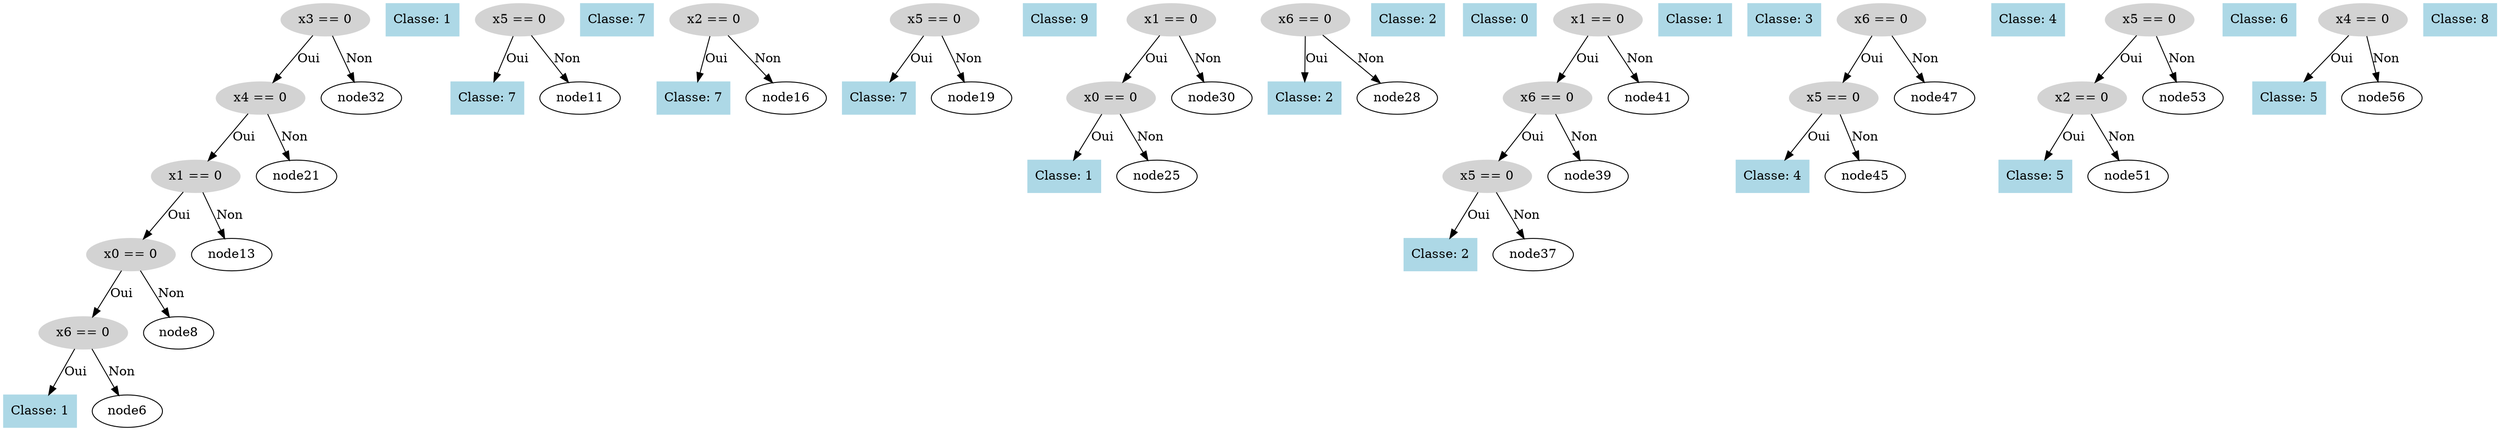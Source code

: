 digraph DecisionTree {
  node0 [label="x3 == 0", shape=ellipse, style=filled, color=lightgray];
  node0 -> node1 [label="Oui"];
  node1 [label="x4 == 0", shape=ellipse, style=filled, color=lightgray];
  node1 -> node2 [label="Oui"];
  node2 [label="x1 == 0", shape=ellipse, style=filled, color=lightgray];
  node2 -> node3 [label="Oui"];
  node3 [label="x0 == 0", shape=ellipse, style=filled, color=lightgray];
  node3 -> node4 [label="Oui"];
  node4 [label="x6 == 0", shape=ellipse, style=filled, color=lightgray];
  node4 -> node5 [label="Oui"];
  node5 [label="Classe: 1", shape=box, style=filled, color=lightblue];
  node4 -> node6 [label="Non"];
  node7 [label="Classe: 1", shape=box, style=filled, color=lightblue];
  node3 -> node8 [label="Non"];
  node9 [label="x5 == 0", shape=ellipse, style=filled, color=lightgray];
  node9 -> node10 [label="Oui"];
  node10 [label="Classe: 7", shape=box, style=filled, color=lightblue];
  node9 -> node11 [label="Non"];
  node12 [label="Classe: 7", shape=box, style=filled, color=lightblue];
  node2 -> node13 [label="Non"];
  node14 [label="x2 == 0", shape=ellipse, style=filled, color=lightgray];
  node14 -> node15 [label="Oui"];
  node15 [label="Classe: 7", shape=box, style=filled, color=lightblue];
  node14 -> node16 [label="Non"];
  node17 [label="x5 == 0", shape=ellipse, style=filled, color=lightgray];
  node17 -> node18 [label="Oui"];
  node18 [label="Classe: 7", shape=box, style=filled, color=lightblue];
  node17 -> node19 [label="Non"];
  node20 [label="Classe: 9", shape=box, style=filled, color=lightblue];
  node1 -> node21 [label="Non"];
  node22 [label="x1 == 0", shape=ellipse, style=filled, color=lightgray];
  node22 -> node23 [label="Oui"];
  node23 [label="x0 == 0", shape=ellipse, style=filled, color=lightgray];
  node23 -> node24 [label="Oui"];
  node24 [label="Classe: 1", shape=box, style=filled, color=lightblue];
  node23 -> node25 [label="Non"];
  node26 [label="x6 == 0", shape=ellipse, style=filled, color=lightgray];
  node26 -> node27 [label="Oui"];
  node27 [label="Classe: 2", shape=box, style=filled, color=lightblue];
  node26 -> node28 [label="Non"];
  node29 [label="Classe: 2", shape=box, style=filled, color=lightblue];
  node22 -> node30 [label="Non"];
  node31 [label="Classe: 0", shape=box, style=filled, color=lightblue];
  node0 -> node32 [label="Non"];
  node33 [label="x1 == 0", shape=ellipse, style=filled, color=lightgray];
  node33 -> node34 [label="Oui"];
  node34 [label="x6 == 0", shape=ellipse, style=filled, color=lightgray];
  node34 -> node35 [label="Oui"];
  node35 [label="x5 == 0", shape=ellipse, style=filled, color=lightgray];
  node35 -> node36 [label="Oui"];
  node36 [label="Classe: 2", shape=box, style=filled, color=lightblue];
  node35 -> node37 [label="Non"];
  node38 [label="Classe: 1", shape=box, style=filled, color=lightblue];
  node34 -> node39 [label="Non"];
  node40 [label="Classe: 3", shape=box, style=filled, color=lightblue];
  node33 -> node41 [label="Non"];
  node42 [label="x6 == 0", shape=ellipse, style=filled, color=lightgray];
  node42 -> node43 [label="Oui"];
  node43 [label="x5 == 0", shape=ellipse, style=filled, color=lightgray];
  node43 -> node44 [label="Oui"];
  node44 [label="Classe: 4", shape=box, style=filled, color=lightblue];
  node43 -> node45 [label="Non"];
  node46 [label="Classe: 4", shape=box, style=filled, color=lightblue];
  node42 -> node47 [label="Non"];
  node48 [label="x5 == 0", shape=ellipse, style=filled, color=lightgray];
  node48 -> node49 [label="Oui"];
  node49 [label="x2 == 0", shape=ellipse, style=filled, color=lightgray];
  node49 -> node50 [label="Oui"];
  node50 [label="Classe: 5", shape=box, style=filled, color=lightblue];
  node49 -> node51 [label="Non"];
  node52 [label="Classe: 6", shape=box, style=filled, color=lightblue];
  node48 -> node53 [label="Non"];
  node54 [label="x4 == 0", shape=ellipse, style=filled, color=lightgray];
  node54 -> node55 [label="Oui"];
  node55 [label="Classe: 5", shape=box, style=filled, color=lightblue];
  node54 -> node56 [label="Non"];
  node57 [label="Classe: 8", shape=box, style=filled, color=lightblue];
}

